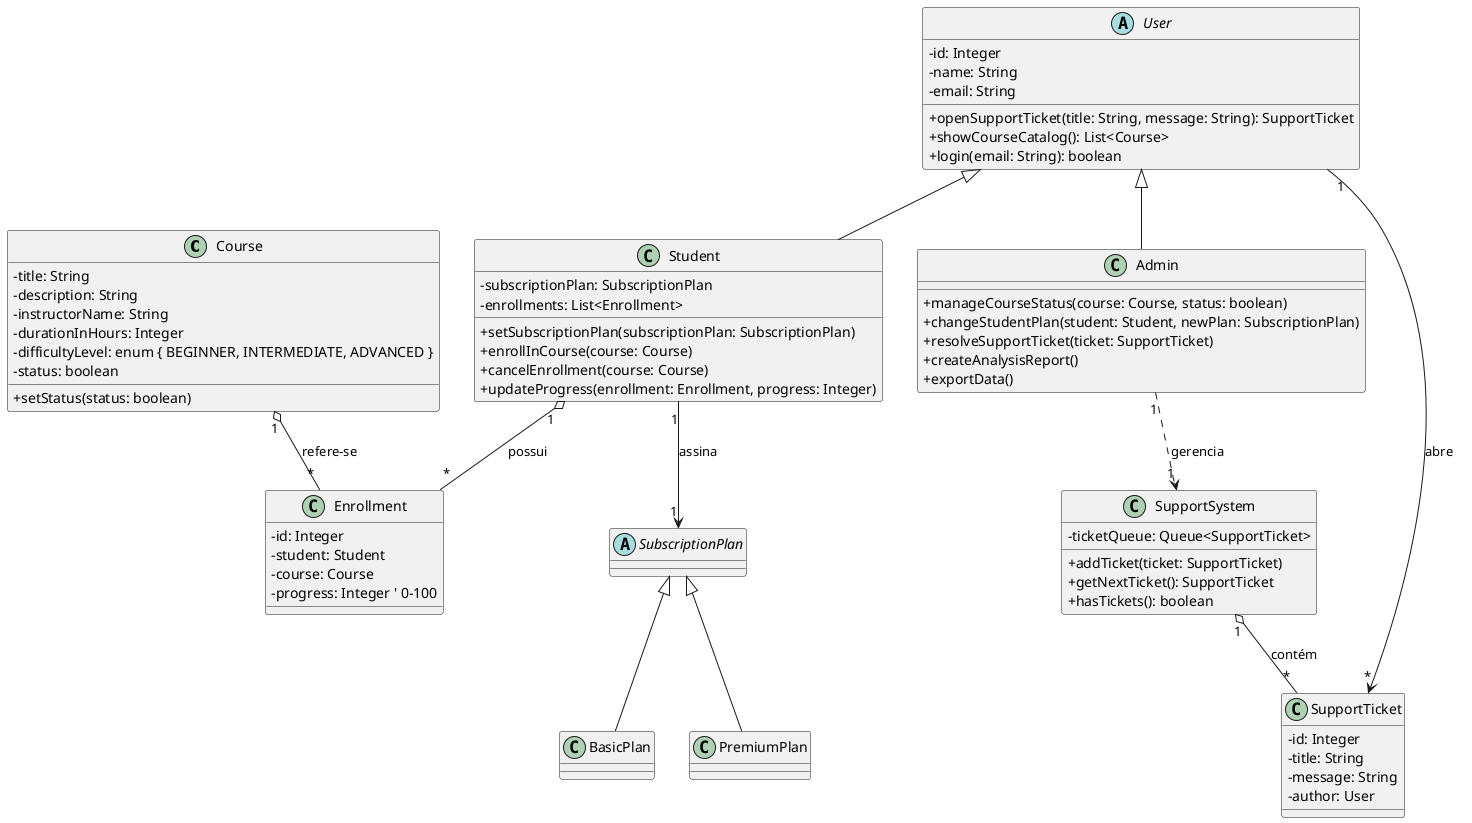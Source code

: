 @startuml AcademiaDev

skinparam classAttributeIconSize 0

class Course {
  - title: String
  - description: String
  - instructorName: String
  - durationInHours: Integer
  - difficultyLevel: enum { BEGINNER, INTERMEDIATE, ADVANCED }
  - status: boolean
  + setStatus(status: boolean)
}

class Enrollment {
  - id: Integer
  - student: Student
  - course: Course
  - progress: Integer ' 0-100
}

abstract class SubscriptionPlan {
}

class BasicPlan extends SubscriptionPlan {
}

class PremiumPlan extends SubscriptionPlan {
}

abstract class User {
  - id: Integer
  - name: String
  - email: String
  + openSupportTicket(title: String, message: String): SupportTicket
  + showCourseCatalog(): List<Course>
  + login(email: String): boolean
}

class Student extends User {
  - subscriptionPlan: SubscriptionPlan
  - enrollments: List<Enrollment>
  + setSubscriptionPlan(subscriptionPlan: SubscriptionPlan)
  + enrollInCourse(course: Course)
  + cancelEnrollment(course: Course)
  + updateProgress(enrollment: Enrollment, progress: Integer)
}

class Admin extends User {
  + manageCourseStatus(course: Course, status: boolean)
  + changeStudentPlan(student: Student, newPlan: SubscriptionPlan)
  + resolveSupportTicket(ticket: SupportTicket)
  + createAnalysisReport()
  + exportData()
}

class SupportTicket {
  - id: Integer
  - title: String
  - message: String
  - author: User
}

class SupportSystem {
  - ticketQueue: Queue<SupportTicket>
  + addTicket(ticket: SupportTicket)
  + getNextTicket(): SupportTicket
  + hasTickets(): boolean
}



Student "1" --> "1" SubscriptionPlan : assina

Student "1" o-- "*" Enrollment : possui
Course "1" o-- "*" Enrollment : refere-se

User "1" --> "*" SupportTicket : abre

Admin "1" ..> "1" SupportSystem : gerencia
SupportSystem "1" o-- "*" SupportTicket : contém

@enduml